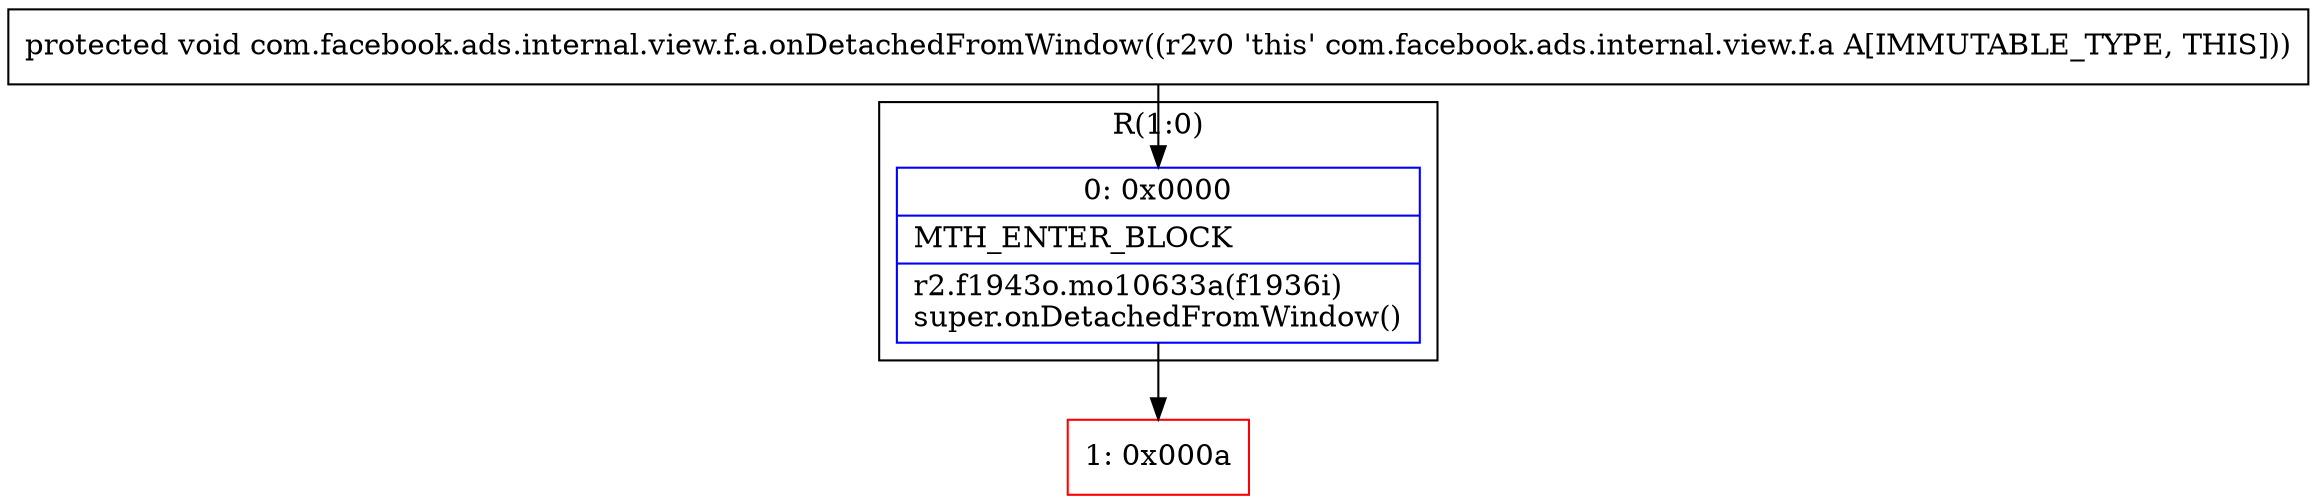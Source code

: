 digraph "CFG forcom.facebook.ads.internal.view.f.a.onDetachedFromWindow()V" {
subgraph cluster_Region_738673717 {
label = "R(1:0)";
node [shape=record,color=blue];
Node_0 [shape=record,label="{0\:\ 0x0000|MTH_ENTER_BLOCK\l|r2.f1943o.mo10633a(f1936i)\lsuper.onDetachedFromWindow()\l}"];
}
Node_1 [shape=record,color=red,label="{1\:\ 0x000a}"];
MethodNode[shape=record,label="{protected void com.facebook.ads.internal.view.f.a.onDetachedFromWindow((r2v0 'this' com.facebook.ads.internal.view.f.a A[IMMUTABLE_TYPE, THIS])) }"];
MethodNode -> Node_0;
Node_0 -> Node_1;
}

